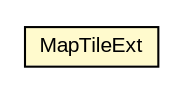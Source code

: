 #!/usr/local/bin/dot
#
# Class diagram 
# Generated by UMLGraph version R5_6-24-gf6e263 (http://www.umlgraph.org/)
#

digraph G {
	edge [fontname="arial",fontsize=10,labelfontname="arial",labelfontsize=10];
	node [fontname="arial",fontsize=10,shape=plaintext];
	nodesep=0.25;
	ranksep=0.5;
	// org.osmdroid.debug.model.MapTileExt
	c27015 [label=<<table title="org.osmdroid.debug.model.MapTileExt" border="0" cellborder="1" cellspacing="0" cellpadding="2" port="p" bgcolor="lemonChiffon" href="./MapTileExt.html">
		<tr><td><table border="0" cellspacing="0" cellpadding="1">
<tr><td align="center" balign="center"> MapTileExt </td></tr>
		</table></td></tr>
		</table>>, URL="./MapTileExt.html", fontname="arial", fontcolor="black", fontsize=10.0];
}

